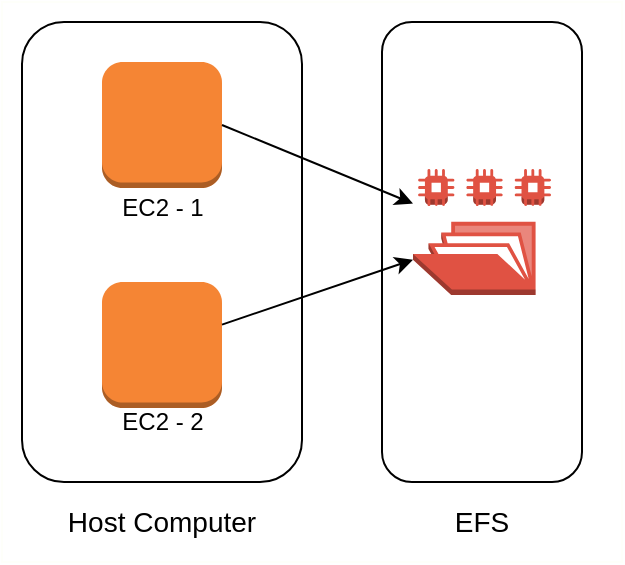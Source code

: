 <mxfile version="12.9.9" type="device"><diagram id="kben0r0gYYd9zOO5OQ2E" name="Page-1"><mxGraphModel dx="1055" dy="808" grid="1" gridSize="10" guides="1" tooltips="1" connect="1" arrows="1" fold="1" page="1" pageScale="1" pageWidth="1654" pageHeight="1169" math="0" shadow="0"><root><mxCell id="0"/><mxCell id="1" parent="0"/><mxCell id="MoLzKaAGdUaluVQuXFD1-29" value="" style="rounded=0;whiteSpace=wrap;html=1;fontSize=14;strokeColor=#FEFFFA;" parent="1" vertex="1"><mxGeometry x="330" y="240" width="310" height="280" as="geometry"/></mxCell><mxCell id="MoLzKaAGdUaluVQuXFD1-1" value="" style="rounded=1;whiteSpace=wrap;html=1;" parent="1" vertex="1"><mxGeometry x="340" y="250" width="140" height="230" as="geometry"/></mxCell><mxCell id="MoLzKaAGdUaluVQuXFD1-19" value="" style="rounded=1;whiteSpace=wrap;html=1;" parent="1" vertex="1"><mxGeometry x="520" y="250" width="100" height="230" as="geometry"/></mxCell><mxCell id="MoLzKaAGdUaluVQuXFD1-27" value="Host Computer" style="text;html=1;strokeColor=none;fillColor=none;align=center;verticalAlign=middle;whiteSpace=wrap;rounded=0;fontSize=14;" parent="1" vertex="1"><mxGeometry x="350" y="490" width="120" height="20" as="geometry"/></mxCell><mxCell id="MoLzKaAGdUaluVQuXFD1-28" value="EFS" style="text;html=1;strokeColor=none;fillColor=none;align=center;verticalAlign=middle;whiteSpace=wrap;rounded=0;fontSize=14;" parent="1" vertex="1"><mxGeometry x="510" y="490" width="120" height="20" as="geometry"/></mxCell><mxCell id="KWupa7GQliLWAhsqFfcC-1" value="" style="outlineConnect=0;dashed=0;verticalLabelPosition=bottom;verticalAlign=top;align=center;html=1;shape=mxgraph.aws3.instance;fillColor=#F58534;gradientColor=none;strokeColor=#4D4D4D;" parent="1" vertex="1"><mxGeometry x="380" y="270" width="60" height="63" as="geometry"/></mxCell><mxCell id="KWupa7GQliLWAhsqFfcC-2" value="" style="outlineConnect=0;dashed=0;verticalLabelPosition=bottom;verticalAlign=top;align=center;html=1;shape=mxgraph.aws3.instance;fillColor=#F58534;gradientColor=none;strokeColor=#4D4D4D;" parent="1" vertex="1"><mxGeometry x="380" y="380" width="60" height="63" as="geometry"/></mxCell><mxCell id="KWupa7GQliLWAhsqFfcC-6" value="EC2 - 1" style="text;html=1;strokeColor=none;fillColor=none;align=center;verticalAlign=middle;whiteSpace=wrap;rounded=0;" parent="1" vertex="1"><mxGeometry x="362.5" y="333" width="95" height="20" as="geometry"/></mxCell><mxCell id="KWupa7GQliLWAhsqFfcC-7" value="EC2 - 2" style="text;html=1;strokeColor=none;fillColor=none;align=center;verticalAlign=middle;whiteSpace=wrap;rounded=0;" parent="1" vertex="1"><mxGeometry x="362.5" y="440" width="95" height="20" as="geometry"/></mxCell><mxCell id="v1b-Qd0g53_d_nVQAf7E-1" value="" style="outlineConnect=0;dashed=0;verticalLabelPosition=bottom;verticalAlign=top;align=center;html=1;shape=mxgraph.aws3.efs_share;fillColor=#E05243;gradientColor=none;strokeColor=#FFFFFA;fontSize=17;" vertex="1" parent="1"><mxGeometry x="535.5" y="323.5" width="69" height="63" as="geometry"/></mxCell><mxCell id="v1b-Qd0g53_d_nVQAf7E-3" value="" style="endArrow=classic;html=1;fontSize=17;entryX=0;entryY=0.72;entryDx=0;entryDy=0;entryPerimeter=0;" edge="1" parent="1" source="KWupa7GQliLWAhsqFfcC-2" target="v1b-Qd0g53_d_nVQAf7E-1"><mxGeometry width="50" height="50" relative="1" as="geometry"><mxPoint x="510" y="440" as="sourcePoint"/><mxPoint x="560" y="390" as="targetPoint"/></mxGeometry></mxCell><mxCell id="v1b-Qd0g53_d_nVQAf7E-4" value="" style="endArrow=classic;html=1;fontSize=17;exitX=1;exitY=0.5;exitDx=0;exitDy=0;exitPerimeter=0;" edge="1" parent="1" source="KWupa7GQliLWAhsqFfcC-1" target="v1b-Qd0g53_d_nVQAf7E-1"><mxGeometry width="50" height="50" relative="1" as="geometry"><mxPoint x="510" y="440" as="sourcePoint"/><mxPoint x="560" y="390" as="targetPoint"/></mxGeometry></mxCell></root></mxGraphModel></diagram></mxfile>